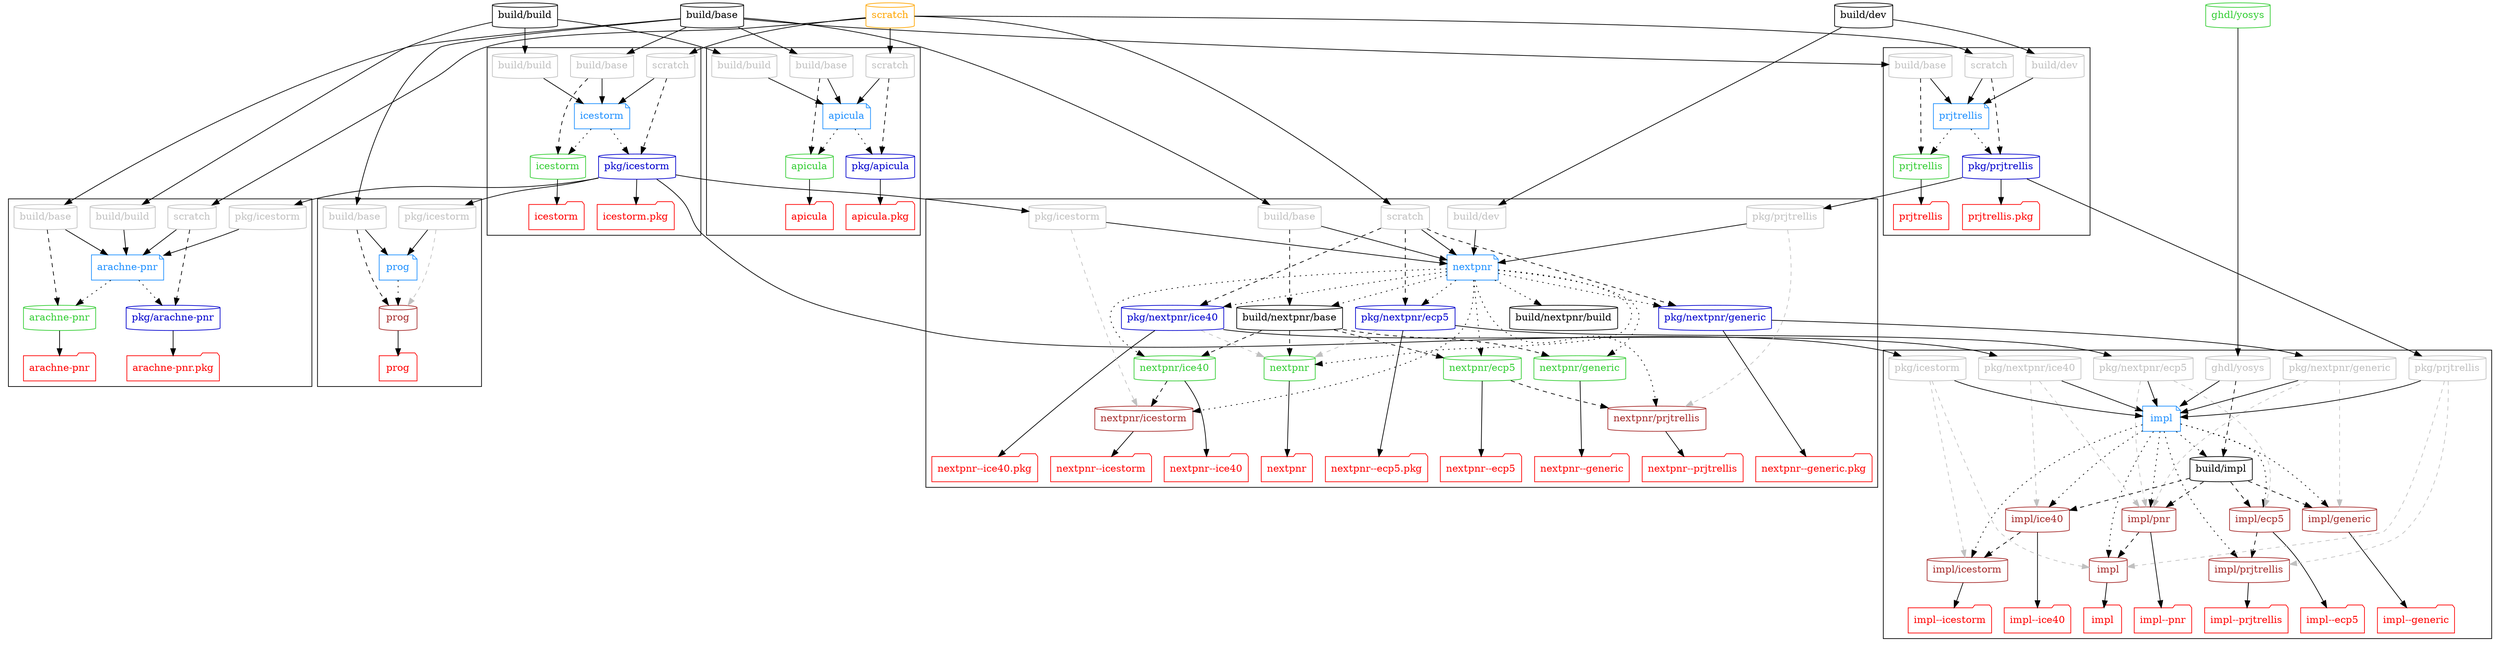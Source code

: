 # Authors:
#   Unai Martinez-Corral
#
# Copyright 2019-2021 Unai Martinez-Corral <unai.martinezcorral@ehu.eus>
#
# Licensed under the Apache License, Version 2.0 (the "License");
# you may not use this file except in compliance with the License.
# You may obtain a copy of the License at
#
#     http://www.apache.org/licenses/LICENSE-2.0
#
# Unless required by applicable law or agreed to in writing, software
# distributed under the License is distributed on an "AS IS" BASIS,
# WITHOUT WARRANTIES OR CONDITIONS OF ANY KIND, either express or implied.
# See the License for the specific language governing permissions and
# limitations under the License.
#
# SPDX-License-Identifier: Apache-2.0

digraph G {

  #splines=polyline; #curved
  newrank=true;

  # Dockerfiles

  { node [shape=note, color=dodgerblue, fontcolor=dodgerblue]
    d_apicula     [label="apicula"];
    d_arachnepnr  [label="arachne-pnr"];
    d_icestorm    [label="icestorm"];
    d_impl        [label="impl"];
    d_nextpnr     [label="nextpnr"];
    d_prjtrellis  [label="prjtrellis"];
    d_prog        [label="prog"];
  }

  # Images

  { node [shape=cylinder]
    "build/base"
    "build/build"
    "build/dev"
    { node [color=limegreen, fontcolor=limegreen]
      "apicula"
      "arachne-pnr"
      "ghdl/yosys"
      "icestorm"
      "prjtrellis"
      "nextpnr/ice40"
      "nextpnr/ecp5"
      "nextpnr/generic"
      "nextpnr"
    }
    { node [color=mediumblue, fontcolor=mediumblue]
      "pkg/apicula"
      "pkg/arachne-pnr"
      "pkg/icestorm"
      "pkg/prjtrellis"
      "pkg/nextpnr/generic"
      "pkg/nextpnr/ice40"
      "pkg/nextpnr/ecp5"
    }
    { node [color=brown, fontcolor=brown]
      "nextpnr/icestorm"
      "nextpnr/prjtrellis"
      "impl/generic"
      "impl/ice40"
      "impl/ecp5"
      "impl/icestorm"
      "impl/prjtrellis"
      "impl/pnr"
      "impl"
      "prog"
    }
  }

  # External images

  { node [shape=cylinder, color=orange, fontcolor=orange]
    "scratch"
  }

  { rank=same
    "build/base"
    "build/build"
    "build/dev"
    "ghdl/yosys"
    "scratch"
  }

  # Workflows

  subgraph cluster_apicula {
    { rank=same
      node [shape=cylinder, color=grey, fontcolor=grey]
      "p_apicula_build/build"  [label="build/build"]
      "p_apicula_build/base"   [label="build/base"]
      "p_apicula_scratch"      [label="scratch"]
    }

    d_apicula -> {
      "apicula"
      "pkg/apicula"
     } [style=dotted];

    { rank=same
      node [shape=folder, color=red, fontcolor=red]
      "t_apicula"     [label="apicula"];
      "t_pkg/apicula" [label="apicula.pkg"];
    }

    "apicula" -> "t_apicula";
    "pkg/apicula" -> "t_pkg/apicula";
  }

  subgraph cluster_arachenpnr {
    { rank=same
      node [shape=cylinder, color=grey, fontcolor=grey]
      "p_arachnepnr_pkg/icestorm" [label="pkg/icestorm"]
      "p_arachnepnr_build/build"  [label="build/build"]
      "p_arachnepnr_build/base"   [label="build/base"]
      "p_arachnepnr_scratch"      [label="scratch"]
    }

    d_arachnepnr -> {
      "arachne-pnr"
      "pkg/arachne-pnr"
     } [style=dotted];

    { rank=same
      node [shape=folder, color=red, fontcolor=red]
      "t_arachne-pnr"     [label="arachne-pnr"];
      "t_pkg/arachne-pnr" [label="arachne-pnr.pkg"];
    }

    "arachne-pnr" -> "t_arachne-pnr";
    "pkg/arachne-pnr" -> "t_pkg/arachne-pnr";
  }

  subgraph cluster_icestorm {
    { rank=same
      node [shape=cylinder, color=grey, fontcolor=grey]
      "p_icestorm_scratch"     [label="scratch"]
      "p_icestorm_build/base"  [label="build/base"]
      "p_icestorm_build/build" [label="build/build"]
    }

    d_icestorm -> { rank=same
      "pkg/icestorm",
      "icestorm"
    } [style=dotted];

    { rank=same
      node [shape=folder, color=red, fontcolor=red];
      "t_icestorm"     [label="icestorm"];
      "t_pkg/icestorm" [label="icestorm.pkg"];
    }

    "icestorm" -> "t_icestorm";
    "pkg/icestorm" -> "t_pkg/icestorm";
  }

  subgraph cluster_impl {
    { rank=same
      node [shape=cylinder, color=grey, fontcolor=grey]
      "p_impl_ghdl/yosys"           [label="ghdl/yosys"]
      "p_impl_pkg/nextpnr/generic"  [label="pkg/nextpnr/generic"]
      "p_impl_pkg/nextpnr/ice40"    [label="pkg/nextpnr/ice40"]
      "p_impl_pkg/nextpnr/ecp5"     [label="pkg/nextpnr/ecp5"]
      "p_impl_pkg/icestorm"         [label="pkg/icestorm"]
      "p_impl_pkg/prjtrellis"       [label="pkg/prjtrellis"]
    }

    { node [shape=cylinder]
      "build/impl"
    }

    d_impl -> {
      "build/impl"
      "impl/generic"
      "impl/ice40"
      "impl/ecp5"
      "impl/icestorm"
      "impl/prjtrellis"
      "impl/pnr"
      "impl"
    } [style=dotted];

    { rank=same
      node [shape=folder, color=red, fontcolor=red];
      "t_impl/generic"    [label="impl--generic"];
      "t_impl/ice40"      [label="impl--ice40"];
      "t_impl/ecp5"       [label="impl--ecp5"];
      "t_impl/icestorm"   [label="impl--icestorm"];
      "t_impl/prjtrellis" [label="impl--prjtrellis"];
      "t_impl/pnr"        [label="impl--pnr"];
      "t_impl"            [label="impl"];
    }

    "impl/generic" -> "t_impl/generic";
    "impl/ice40" -> "t_impl/ice40";
    "impl/ecp5" -> "t_impl/ecp5";
    "impl/icestorm" -> "t_impl/icestorm";
    "impl/prjtrellis" -> "t_impl/prjtrellis";
    "impl/pnr" -> "t_impl/pnr";
    "impl" -> "t_impl";
  }

  subgraph cluster_nextpnr {
    { rank=same
      node [shape=cylinder, color=grey, fontcolor=grey]
      "p_nextpnr_scratch" [label="scratch"]
      "p_nextpnr_build/base" [label="build/base"]
      "p_nextpnr_build/dev" [label="build/dev"]
      "p_nextpnr_icestorm" [label="pkg/icestorm"]
      "p_nextpnr_prjtrellis" [label="pkg/prjtrellis"]
    }

    { node [shape=cylinder]
      "build/nextpnr/base"
      "build/nextpnr/build"
    }

    d_nextpnr -> { rank=same
      "build/nextpnr/base"
      "build/nextpnr/build"
    } [style=dotted];

    d_nextpnr -> { rank=same
      "nextpnr/generic",
      "nextpnr/ice40",
      "nextpnr/ecp5",
      "nextpnr"
    } [style=dotted];

    d_nextpnr -> { rank=same
      "nextpnr/icestorm",
      "nextpnr/prjtrellis"
    } [style=dotted];

    d_nextpnr -> { rank=same
      "pkg/nextpnr/generic",
      "pkg/nextpnr/ice40",
      "pkg/nextpnr/ecp5"
    } [style=dotted];

    { rank=same
      node [shape=folder, color=red, fontcolor=red];
      "t_nextpnr"             [label="nextpnr"];
      "t_nextpnr/generic"     [label="nextpnr--generic"];
      "t_nextpnr/ice40"       [label="nextpnr--ice40"];
      "t_nextpnr/ecp5"        [label="nextpnr--ecp5"];
      "t_nextpnr/icestorm"    [label="nextpnr--icestorm"];
      "t_nextpnr/prjtrellis"  [label="nextpnr--prjtrellis"];
      "t_pkg/nextpnr/generic" [label="nextpnr--generic.pkg"];
      "t_pkg/nextpnr/ice40"   [label="nextpnr--ice40.pkg"];
      "t_pkg/nextpnr/ecp5"    [label="nextpnr--ecp5.pkg"];
    }

    "nextpnr/generic" -> "t_nextpnr/generic";
    "nextpnr/ice40" -> "t_nextpnr/ice40";
    "nextpnr/ecp5" -> "t_nextpnr/ecp5";
    "nextpnr" -> "t_nextpnr";
    "nextpnr/icestorm" -> "t_nextpnr/icestorm";
    "nextpnr/prjtrellis" -> "t_nextpnr/prjtrellis";
    "pkg/nextpnr/generic" -> "t_pkg/nextpnr/generic";
    "pkg/nextpnr/ice40" -> "t_pkg/nextpnr/ice40";
    "pkg/nextpnr/ecp5" -> "t_pkg/nextpnr/ecp5";
  }

  subgraph cluster_prjtrellis {
    { rank=same
      node [shape=cylinder, color=grey, fontcolor=grey]
      "p_prjtrellis_scratch" [label="scratch"]
      "p_prjtrellis_build/base" [label="build/base"]
      "p_prjtrellis_build/dev" [label="build/dev"]
    }

    d_prjtrellis -> { rank=same
      "pkg/prjtrellis",
      "prjtrellis"
    } [style=dotted];

    { rank=same
      node [shape=folder, color=red, fontcolor=red];
      "t_prjtrellis" [label="prjtrellis"];
      "t_pkg/prjtrellis" [label="prjtrellis.pkg"];
    }

    "prjtrellis" -> "t_prjtrellis";
    "pkg/prjtrellis" -> "t_pkg/prjtrellis";
  }

  subgraph cluster_prog {
    { rank=same
      node [shape=cylinder, color=grey, fontcolor=grey]
      "p_prog_icestorm" [label="pkg/icestorm"]
      "p_prog_build/base" [label="build/base"]
    }

    d_prog -> "prog" [style=dotted];

    "t_prog" [shape=folder, color=red, fontcolor=red, label="prog"];

    "prog" -> "t_prog";
  }

  { rank=same
    d_icestorm
    d_prjtrellis
  }

  { rank=same
    d_nextpnr
    d_prog
  }

  # Dockerfile dependencies

  "build/build" -> "p_apicula_build/build" -> d_apicula;
  "build/base" -> "p_apicula_build/base" -> d_apicula;
  "scratch" -> "p_apicula_scratch" -> d_apicula;

  "build/build" -> "p_arachnepnr_build/build" -> d_arachnepnr;
  "build/base" -> "p_arachnepnr_build/base" -> d_arachnepnr;
  "scratch" -> "p_arachnepnr_scratch" -> d_arachnepnr;
  "pkg/icestorm" -> "p_arachnepnr_pkg/icestorm" -> d_arachnepnr;

  "build/build" -> "p_icestorm_build/build" -> d_icestorm;
  "build/base" -> "p_icestorm_build/base" -> d_icestorm;
  "scratch" -> "p_icestorm_scratch" -> d_icestorm;

  "ghdl/yosys" -> "p_impl_ghdl/yosys" -> d_impl;
  "pkg/nextpnr/generic" -> "p_impl_pkg/nextpnr/generic" -> d_impl;
  "pkg/nextpnr/ice40" -> "p_impl_pkg/nextpnr/ice40" -> d_impl;
  "pkg/nextpnr/ecp5" -> "p_impl_pkg/nextpnr/ecp5" -> d_impl;
  "pkg/icestorm" -> "p_impl_pkg/icestorm" -> d_impl;
  "pkg/prjtrellis" -> "p_impl_pkg/prjtrellis" -> d_impl;

  "scratch" -> "p_nextpnr_scratch" -> d_nextpnr;
  "build/dev" -> "p_nextpnr_build/dev" -> d_nextpnr;
  "build/base" -> "p_nextpnr_build/base" -> d_nextpnr;
  "pkg/icestorm" -> "p_nextpnr_icestorm" -> d_nextpnr;
  "pkg/prjtrellis" -> "p_nextpnr_prjtrellis" -> d_nextpnr;

  "build/dev" -> "p_prjtrellis_build/dev" -> d_prjtrellis;

  "build/base" -> "p_prjtrellis_build/base" -> d_prjtrellis;
  "scratch" -> "p_prjtrellis_scratch" -> d_prjtrellis;

  "build/base" -> "p_prog_build/base" -> d_prog;
  "pkg/icestorm" -> "p_prog_icestorm" -> d_prog;

  # Image dependencies

  { edge [style=dashed]
    "p_apicula_build/base" -> "apicula";
    "p_apicula_scratch" -> "pkg/apicula";

    "p_arachnepnr_build/base" -> "arachne-pnr";
    "p_arachnepnr_scratch" -> "pkg/arachne-pnr";

    "p_prog_build/base" -> "prog";

    "p_nextpnr_build/base" -> "build/nextpnr/base" -> {
      "nextpnr",
      "nextpnr/generic",
      "nextpnr/ice40",
      "nextpnr/ecp5"
    };

    "p_nextpnr_scratch" -> {
      "pkg/nextpnr/generic",
      "pkg/nextpnr/ice40",
      "pkg/nextpnr/ecp5"
    };

    "nextpnr/ice40" -> "nextpnr/icestorm";
    "nextpnr/ecp5" -> "nextpnr/prjtrellis";

    "p_icestorm_build/base" -> "icestorm";
    "p_icestorm_scratch" -> "pkg/icestorm";

    "p_impl_ghdl/yosys" -> "build/impl" -> {
      "impl/generic"
      "impl/ice40"
      "impl/ecp5"
      "impl/pnr"
    };

    "impl/ice40" -> "impl/icestorm";
    "impl/ecp5" -> "impl/prjtrellis";
    "impl/pnr" -> "impl";

    "p_prjtrellis_scratch" -> "pkg/prjtrellis";
    "p_prjtrellis_build/base" -> "prjtrellis";
  }

  { edge [style=dashed, color=grey]
    "p_prog_icestorm" -> "prog";

    "pkg/nextpnr/ice40" -> "nextpnr";
    "pkg/nextpnr/ecp5" -> "nextpnr";
    "p_nextpnr_icestorm" -> "nextpnr/icestorm";
    "p_nextpnr_prjtrellis" -> "nextpnr/prjtrellis";

    "p_impl_pkg/icestorm" -> { "impl/icestorm", "impl" };
    "p_impl_pkg/prjtrellis" -> { "impl/prjtrellis", "impl" };
    "p_impl_pkg/nextpnr/generic" -> { "impl/generic", "impl/pnr" };
    "p_impl_pkg/nextpnr/ice40" -> { "impl/ice40", "impl/pnr" };
    "p_impl_pkg/nextpnr/ecp5" -> { "impl/ecp5", "impl/pnr" };
  }

}
